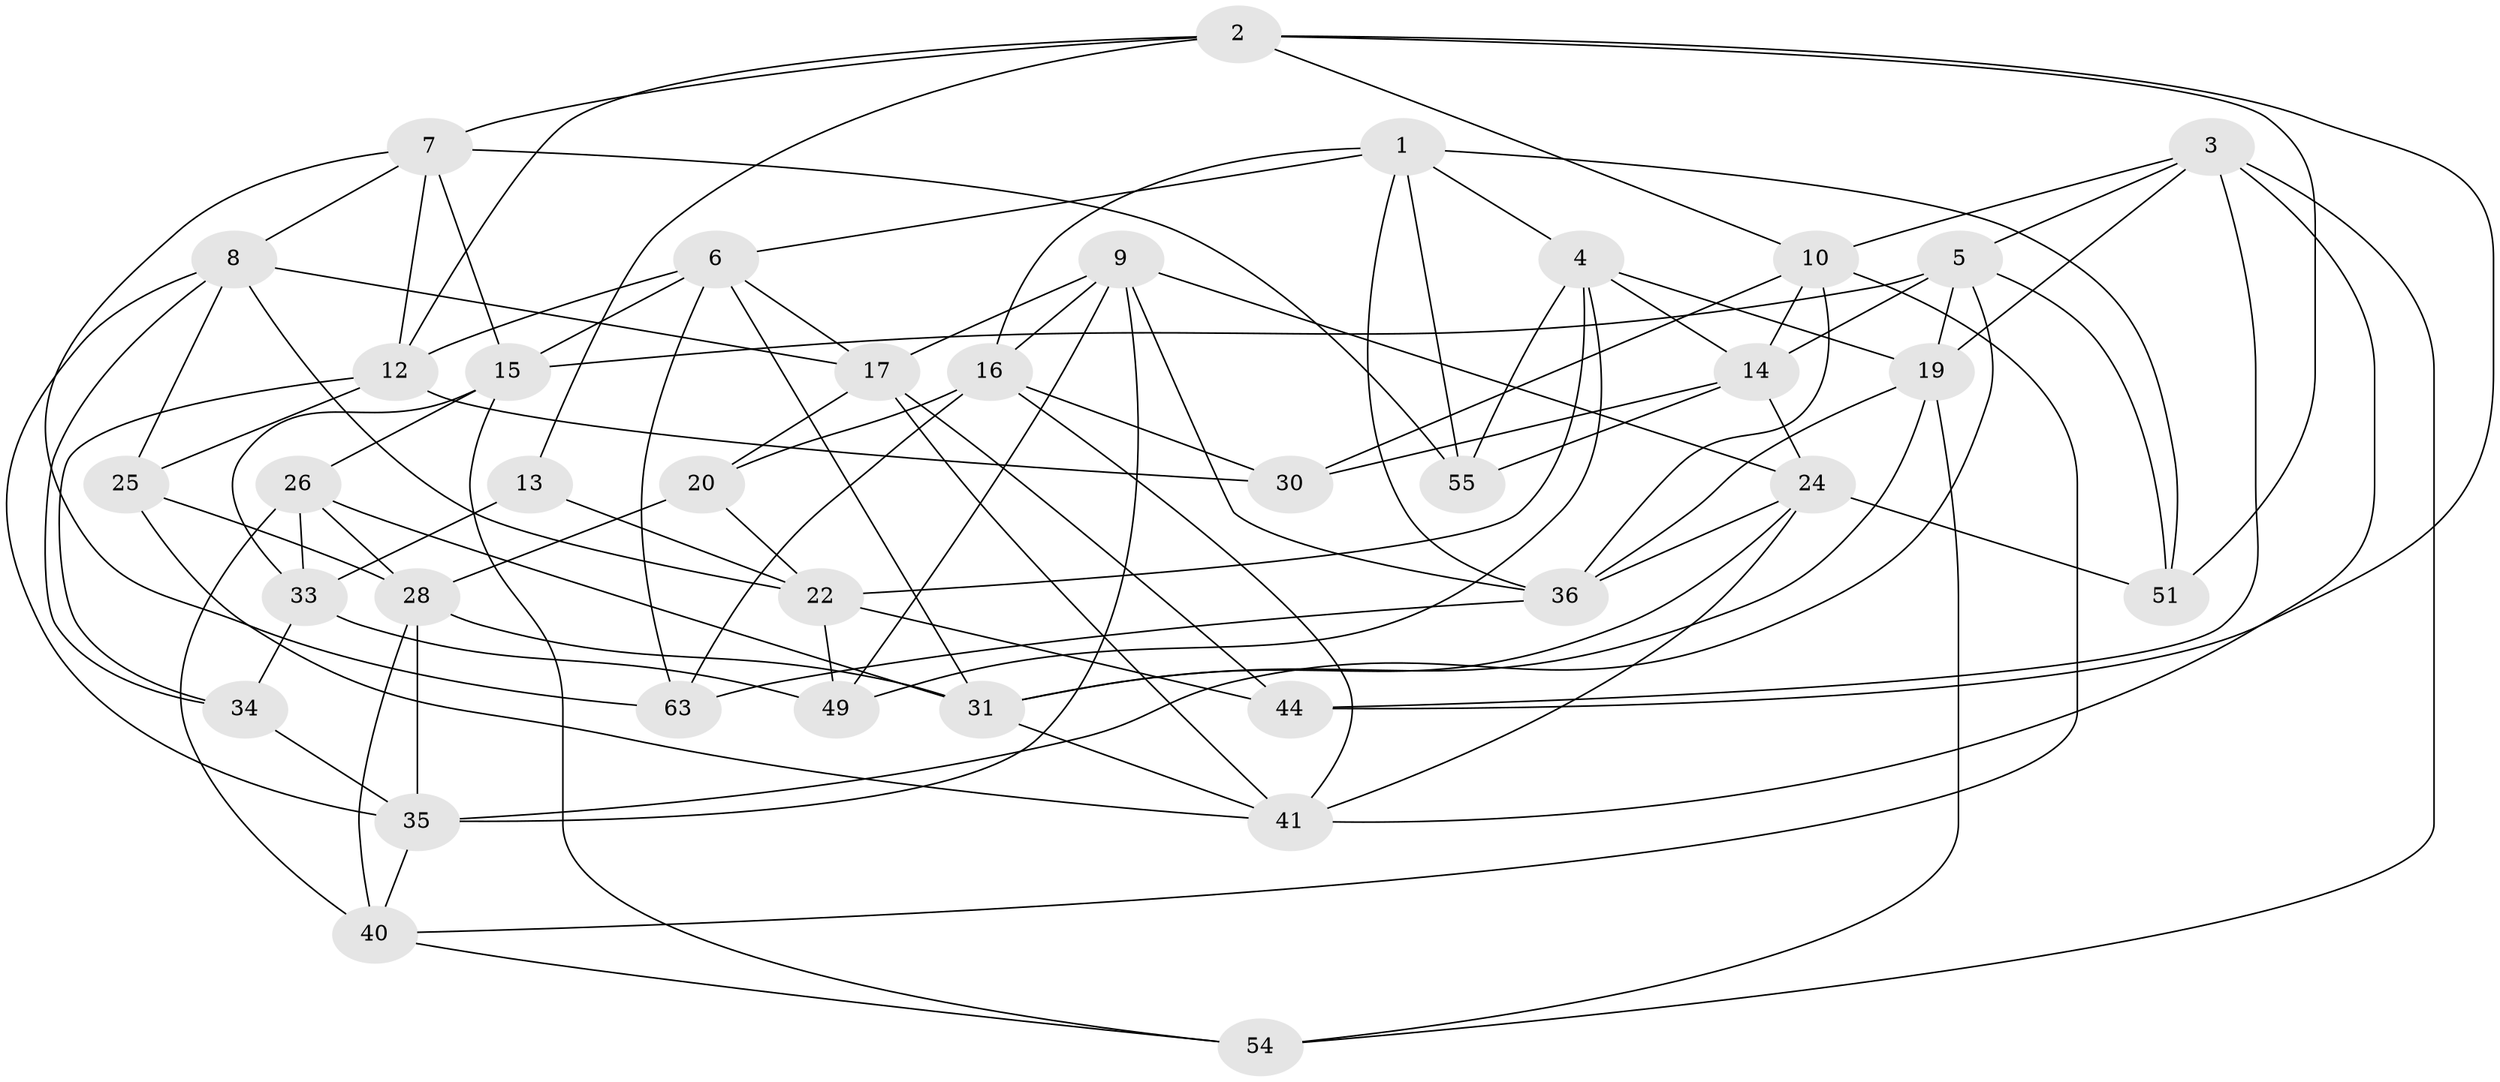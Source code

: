 // original degree distribution, {4: 1.0}
// Generated by graph-tools (version 1.1) at 2025/11/02/27/25 16:11:49]
// undirected, 37 vertices, 98 edges
graph export_dot {
graph [start="1"]
  node [color=gray90,style=filled];
  1 [super="+43"];
  2 [super="+57"];
  3 [super="+50"];
  4 [super="+37"];
  5 [super="+11"];
  6 [super="+21"];
  7 [super="+59"];
  8 [super="+39"];
  9 [super="+45"];
  10 [super="+42"];
  12 [super="+18"];
  13;
  14 [super="+23"];
  15 [super="+62"];
  16 [super="+38"];
  17 [super="+58"];
  19 [super="+27"];
  20;
  22 [super="+29"];
  24 [super="+48"];
  25;
  26 [super="+32"];
  28 [super="+61"];
  30;
  31 [super="+46"];
  33 [super="+60"];
  34;
  35 [super="+52"];
  36 [super="+47"];
  40 [super="+53"];
  41 [super="+56"];
  44;
  49;
  51;
  54;
  55;
  63;
  1 -- 55;
  1 -- 4;
  1 -- 16;
  1 -- 51;
  1 -- 6;
  1 -- 36;
  2 -- 51;
  2 -- 13;
  2 -- 7;
  2 -- 10;
  2 -- 44;
  2 -- 12;
  3 -- 19;
  3 -- 41;
  3 -- 44;
  3 -- 5;
  3 -- 54;
  3 -- 10;
  4 -- 22;
  4 -- 19;
  4 -- 49;
  4 -- 55;
  4 -- 14;
  5 -- 19;
  5 -- 15;
  5 -- 51;
  5 -- 35;
  5 -- 14;
  6 -- 15;
  6 -- 63;
  6 -- 31;
  6 -- 17;
  6 -- 12;
  7 -- 63;
  7 -- 12;
  7 -- 8;
  7 -- 15;
  7 -- 55;
  8 -- 25;
  8 -- 34;
  8 -- 17;
  8 -- 35;
  8 -- 22;
  9 -- 49;
  9 -- 35;
  9 -- 24;
  9 -- 17;
  9 -- 16;
  9 -- 36;
  10 -- 30;
  10 -- 40;
  10 -- 36;
  10 -- 14;
  12 -- 30;
  12 -- 25;
  12 -- 34;
  13 -- 33 [weight=2];
  13 -- 22;
  14 -- 30;
  14 -- 24;
  14 -- 55;
  15 -- 54;
  15 -- 33;
  15 -- 26;
  16 -- 20;
  16 -- 41;
  16 -- 30;
  16 -- 63;
  17 -- 20;
  17 -- 44;
  17 -- 41;
  19 -- 54;
  19 -- 36;
  19 -- 31;
  20 -- 22;
  20 -- 28;
  22 -- 49;
  22 -- 44;
  24 -- 51;
  24 -- 31;
  24 -- 41;
  24 -- 36;
  25 -- 41;
  25 -- 28;
  26 -- 40 [weight=2];
  26 -- 33;
  26 -- 28;
  26 -- 31;
  28 -- 35;
  28 -- 40;
  28 -- 31;
  31 -- 41;
  33 -- 34;
  33 -- 49;
  34 -- 35;
  35 -- 40;
  36 -- 63;
  40 -- 54;
}
